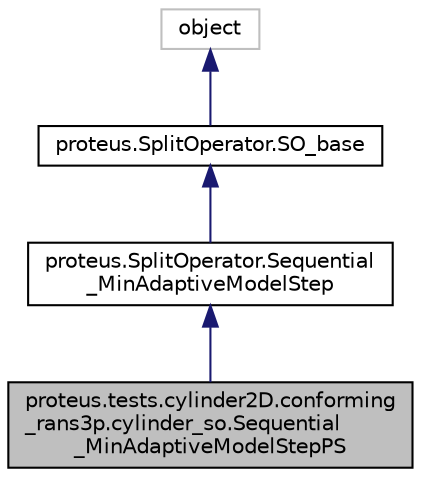 digraph "proteus.tests.cylinder2D.conforming_rans3p.cylinder_so.Sequential_MinAdaptiveModelStepPS"
{
 // LATEX_PDF_SIZE
  edge [fontname="Helvetica",fontsize="10",labelfontname="Helvetica",labelfontsize="10"];
  node [fontname="Helvetica",fontsize="10",shape=record];
  Node1 [label="proteus.tests.cylinder2D.conforming\l_rans3p.cylinder_so.Sequential\l_MinAdaptiveModelStepPS",height=0.2,width=0.4,color="black", fillcolor="grey75", style="filled", fontcolor="black",tooltip=" "];
  Node2 -> Node1 [dir="back",color="midnightblue",fontsize="10",style="solid",fontname="Helvetica"];
  Node2 [label="proteus.SplitOperator.Sequential\l_MinAdaptiveModelStep",height=0.2,width=0.4,color="black", fillcolor="white", style="filled",URL="$classproteus_1_1SplitOperator_1_1Sequential__MinAdaptiveModelStep.html",tooltip=" "];
  Node3 -> Node2 [dir="back",color="midnightblue",fontsize="10",style="solid",fontname="Helvetica"];
  Node3 [label="proteus.SplitOperator.SO_base",height=0.2,width=0.4,color="black", fillcolor="white", style="filled",URL="$classproteus_1_1SplitOperator_1_1SO__base.html",tooltip=" "];
  Node4 -> Node3 [dir="back",color="midnightblue",fontsize="10",style="solid",fontname="Helvetica"];
  Node4 [label="object",height=0.2,width=0.4,color="grey75", fillcolor="white", style="filled",tooltip=" "];
}
